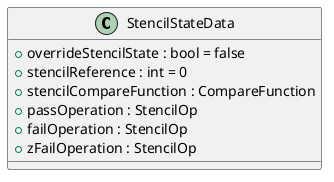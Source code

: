 @startuml
class StencilStateData {
    + overrideStencilState : bool = false
    + stencilReference : int = 0
    + stencilCompareFunction : CompareFunction
    + passOperation : StencilOp
    + failOperation : StencilOp
    + zFailOperation : StencilOp
}
@enduml
